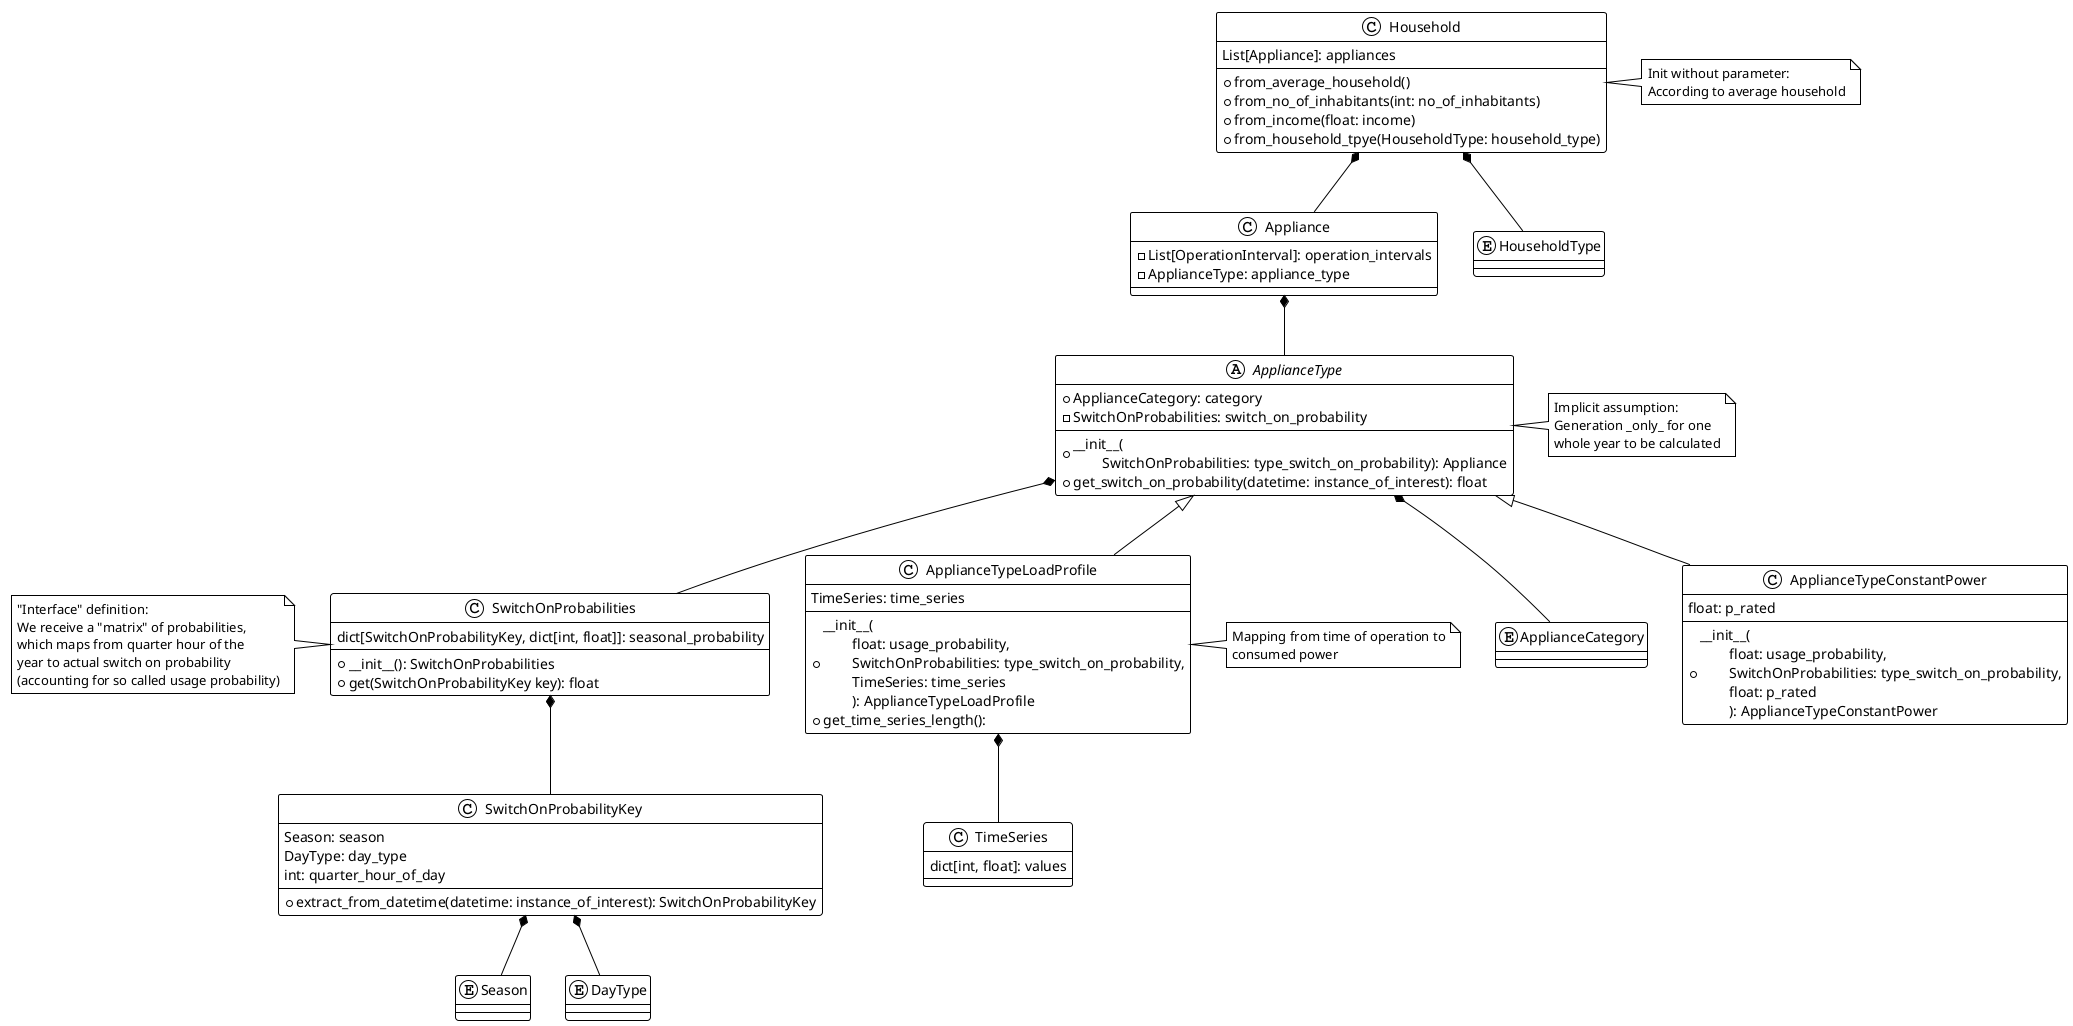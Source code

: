 @startuml
!theme plain

enum Season

enum DayType

enum ApplianceType

class SwitchOnProbabilityKey {
    Season: season
    DayType: day_type
    int: quarter_hour_of_day

    + extract_from_datetime(datetime: instance_of_interest): SwitchOnProbabilityKey
}
SwitchOnProbabilityKey *-- DayType
SwitchOnProbabilityKey *-- Season

class SwitchOnProbabilities {
    dict[SwitchOnProbabilityKey, dict[int, float]]: seasonal_probability

    + __init__(): SwitchOnProbabilities
    + get(SwitchOnProbabilityKey key): float

}
note left of SwitchOnProbabilities: "Interface" definition:\nWe receive a "matrix" of probabilities,\nwhich maps from quarter hour of the\nyear to actual switch on probability\n(accounting for so called usage probability)
SwitchOnProbabilities *-- SwitchOnProbabilityKey

abstract class ApplianceType {
    + ApplianceCategory: category
    - SwitchOnProbabilities: switch_on_probability

    + __init__(\n\tSwitchOnProbabilities: type_switch_on_probability): Appliance
    + get_switch_on_probability(datetime: instance_of_interest): float
}
note right of ApplianceType: Implicit assumption:\nGeneration _only_ for one\nwhole year to be calculated
ApplianceType*-- SwitchOnProbabilities
ApplianceType*-- ApplianceCategory

class ApplianceTypeLoadProfile extends ApplianceType{
    TimeSeries: time_series

    + __init__(\n\tfloat: usage_probability,\n\tSwitchOnProbabilities: type_switch_on_probability,\n\tTimeSeries: time_series\n\t): ApplianceTypeLoadProfile
    + get_time_series_length():
}
note right of ApplianceTypeLoadProfile: Mapping from time of operation to\nconsumed power

class ApplianceTypeConstantPower extends ApplianceType{
    float: p_rated

    + __init__(\n\tfloat: usage_probability,\n\tSwitchOnProbabilities: type_switch_on_probability,\n\tfloat: p_rated\n\t): ApplianceTypeConstantPower
}

class Appliance {
    - List[OperationInterval]: operation_intervals
    - ApplianceType: appliance_type
}
Appliance *-- ApplianceType

class TimeSeries {
    dict[int, float]: values
}
ApplianceTypeLoadProfile *-- TimeSeries

class Household {
 List[Appliance]: appliances

 + from_average_household()
 + from_no_of_inhabitants(int: no_of_inhabitants)
 + from_income(float: income)
 + from_household_tpye(HouseholdType: household_type)
}
note right of Household: Init without parameter:\nAccording to average household
Household *-- Appliance

enum HouseholdType

enum ApplianceCategory

Household *-- HouseholdType
@enduml
